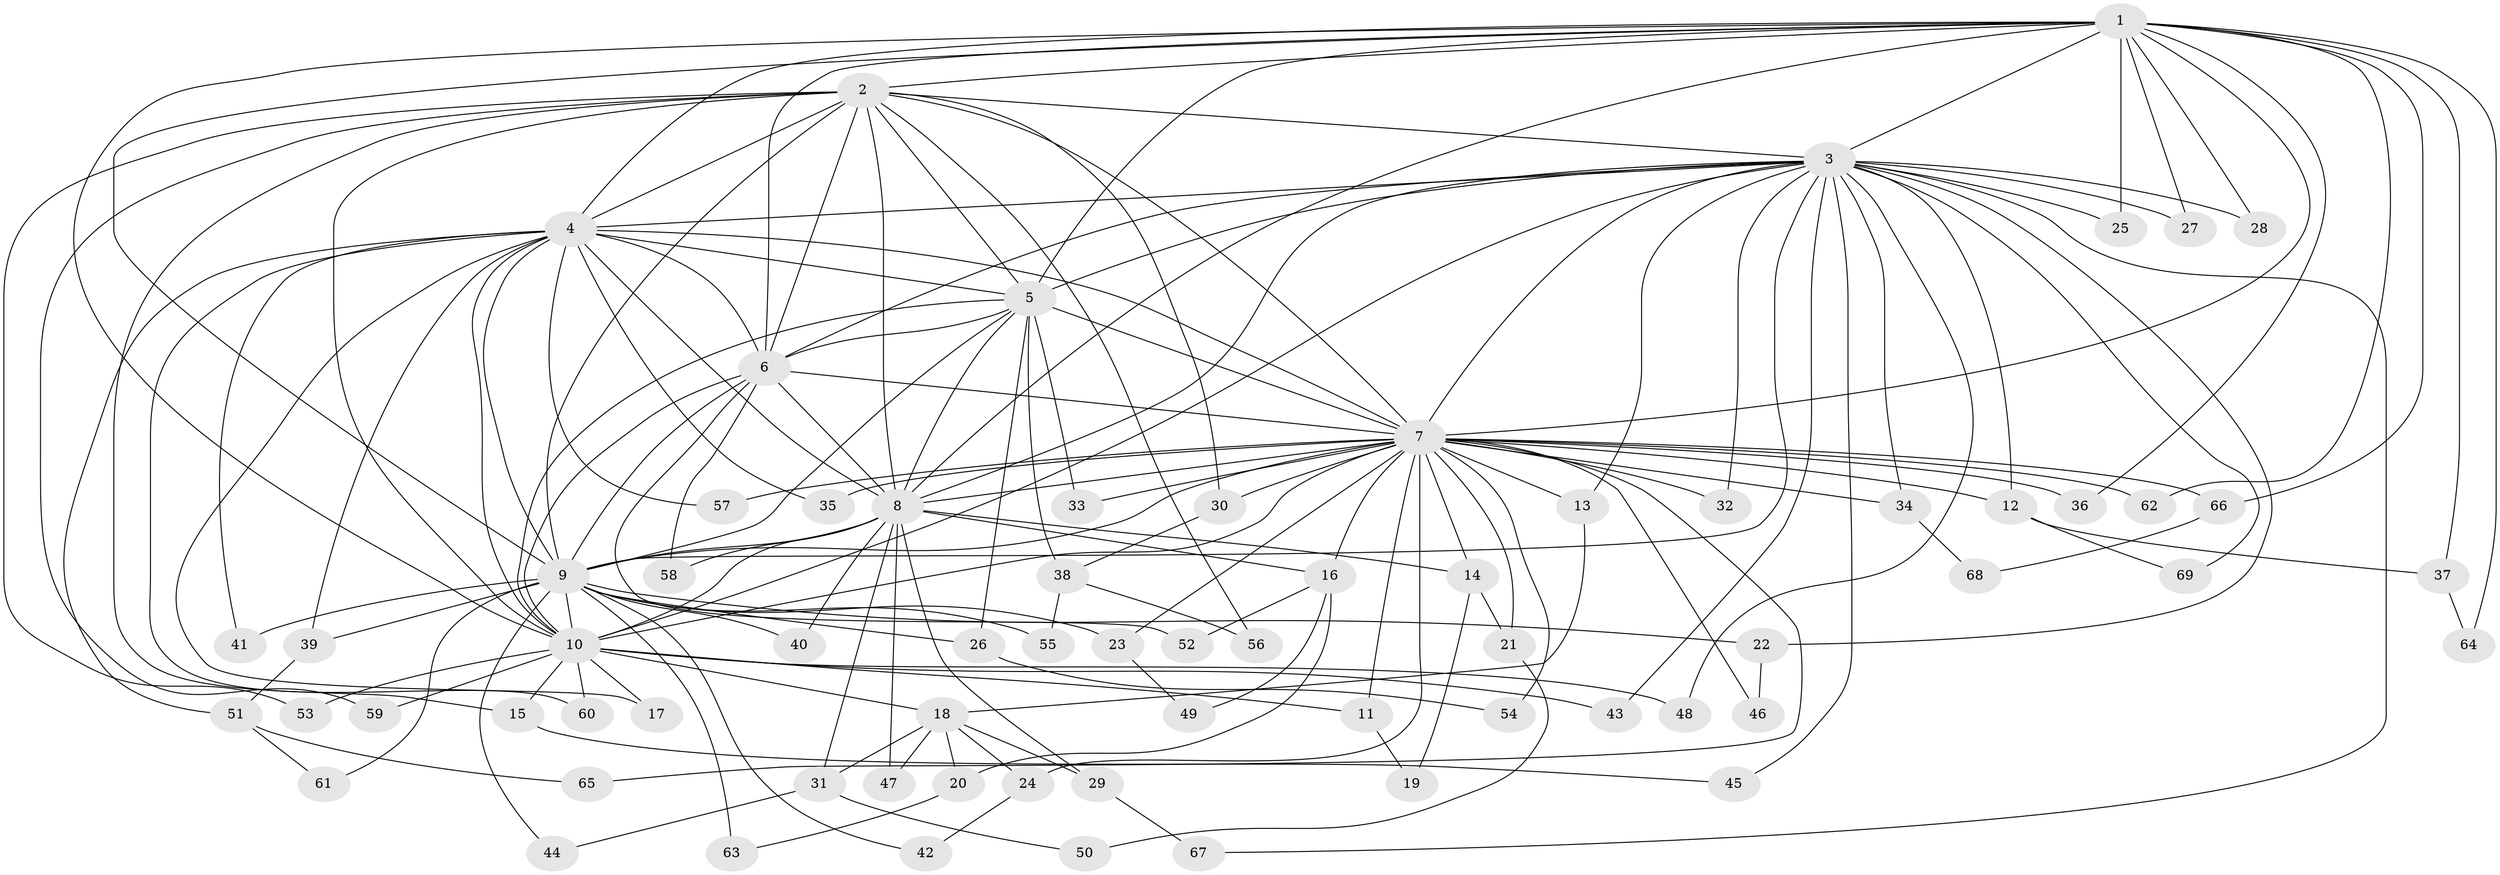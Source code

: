 // coarse degree distribution, {1: 0.7, 7: 0.05, 11: 0.05, 2: 0.15, 8: 0.05}
// Generated by graph-tools (version 1.1) at 2025/46/03/04/25 21:46:38]
// undirected, 69 vertices, 163 edges
graph export_dot {
graph [start="1"]
  node [color=gray90,style=filled];
  1;
  2;
  3;
  4;
  5;
  6;
  7;
  8;
  9;
  10;
  11;
  12;
  13;
  14;
  15;
  16;
  17;
  18;
  19;
  20;
  21;
  22;
  23;
  24;
  25;
  26;
  27;
  28;
  29;
  30;
  31;
  32;
  33;
  34;
  35;
  36;
  37;
  38;
  39;
  40;
  41;
  42;
  43;
  44;
  45;
  46;
  47;
  48;
  49;
  50;
  51;
  52;
  53;
  54;
  55;
  56;
  57;
  58;
  59;
  60;
  61;
  62;
  63;
  64;
  65;
  66;
  67;
  68;
  69;
  1 -- 2;
  1 -- 3;
  1 -- 4;
  1 -- 5;
  1 -- 6;
  1 -- 7;
  1 -- 8;
  1 -- 9;
  1 -- 10;
  1 -- 25;
  1 -- 27;
  1 -- 28;
  1 -- 36;
  1 -- 37;
  1 -- 62;
  1 -- 64;
  1 -- 66;
  2 -- 3;
  2 -- 4;
  2 -- 5;
  2 -- 6;
  2 -- 7;
  2 -- 8;
  2 -- 9;
  2 -- 10;
  2 -- 15;
  2 -- 30;
  2 -- 53;
  2 -- 56;
  2 -- 59;
  3 -- 4;
  3 -- 5;
  3 -- 6;
  3 -- 7;
  3 -- 8;
  3 -- 9;
  3 -- 10;
  3 -- 12;
  3 -- 13;
  3 -- 22;
  3 -- 25;
  3 -- 27;
  3 -- 28;
  3 -- 32;
  3 -- 34;
  3 -- 43;
  3 -- 45;
  3 -- 48;
  3 -- 67;
  3 -- 69;
  4 -- 5;
  4 -- 6;
  4 -- 7;
  4 -- 8;
  4 -- 9;
  4 -- 10;
  4 -- 17;
  4 -- 35;
  4 -- 39;
  4 -- 41;
  4 -- 51;
  4 -- 57;
  4 -- 60;
  5 -- 6;
  5 -- 7;
  5 -- 8;
  5 -- 9;
  5 -- 10;
  5 -- 26;
  5 -- 33;
  5 -- 38;
  6 -- 7;
  6 -- 8;
  6 -- 9;
  6 -- 10;
  6 -- 52;
  6 -- 58;
  7 -- 8;
  7 -- 9;
  7 -- 10;
  7 -- 11;
  7 -- 12;
  7 -- 13;
  7 -- 14;
  7 -- 16;
  7 -- 21;
  7 -- 23;
  7 -- 24;
  7 -- 30;
  7 -- 32;
  7 -- 33;
  7 -- 34;
  7 -- 35;
  7 -- 36;
  7 -- 46;
  7 -- 54;
  7 -- 57;
  7 -- 62;
  7 -- 65;
  7 -- 66;
  8 -- 9;
  8 -- 10;
  8 -- 14;
  8 -- 16;
  8 -- 29;
  8 -- 31;
  8 -- 40;
  8 -- 47;
  8 -- 58;
  9 -- 10;
  9 -- 22;
  9 -- 23;
  9 -- 26;
  9 -- 39;
  9 -- 40;
  9 -- 41;
  9 -- 42;
  9 -- 44;
  9 -- 55;
  9 -- 61;
  9 -- 63;
  10 -- 11;
  10 -- 15;
  10 -- 17;
  10 -- 18;
  10 -- 43;
  10 -- 48;
  10 -- 53;
  10 -- 59;
  10 -- 60;
  11 -- 19;
  12 -- 37;
  12 -- 69;
  13 -- 18;
  14 -- 19;
  14 -- 21;
  15 -- 45;
  16 -- 20;
  16 -- 49;
  16 -- 52;
  18 -- 20;
  18 -- 24;
  18 -- 29;
  18 -- 31;
  18 -- 47;
  20 -- 63;
  21 -- 50;
  22 -- 46;
  23 -- 49;
  24 -- 42;
  26 -- 54;
  29 -- 67;
  30 -- 38;
  31 -- 44;
  31 -- 50;
  34 -- 68;
  37 -- 64;
  38 -- 55;
  38 -- 56;
  39 -- 51;
  51 -- 61;
  51 -- 65;
  66 -- 68;
}
